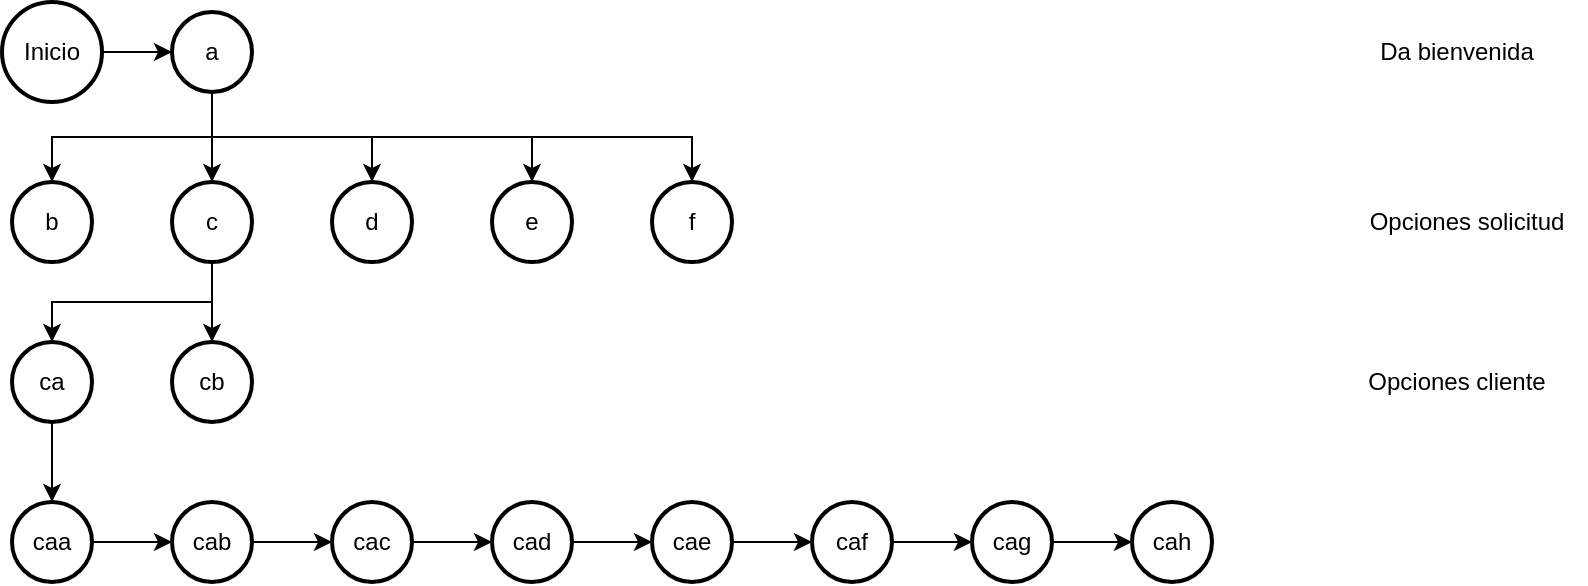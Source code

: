 <mxfile version="24.2.0" type="github">
  <diagram id="C5RBs43oDa-KdzZeNtuy" name="Page-1">
    <mxGraphModel dx="954" dy="600" grid="1" gridSize="10" guides="1" tooltips="1" connect="1" arrows="1" fold="1" page="1" pageScale="1" pageWidth="827" pageHeight="1169" math="0" shadow="0">
      <root>
        <mxCell id="WIyWlLk6GJQsqaUBKTNV-0" />
        <mxCell id="WIyWlLk6GJQsqaUBKTNV-1" parent="WIyWlLk6GJQsqaUBKTNV-0" />
        <mxCell id="XPlNvmz4ujAnJQ8aag3b-0" value="Inicio" style="strokeWidth=2;html=1;shape=mxgraph.flowchart.start_2;whiteSpace=wrap;" vertex="1" parent="WIyWlLk6GJQsqaUBKTNV-1">
          <mxGeometry x="35" y="30" width="50" height="50" as="geometry" />
        </mxCell>
        <mxCell id="XPlNvmz4ujAnJQ8aag3b-1" value="b" style="strokeWidth=2;html=1;shape=mxgraph.flowchart.start_2;whiteSpace=wrap;" vertex="1" parent="WIyWlLk6GJQsqaUBKTNV-1">
          <mxGeometry x="40" y="120" width="40" height="40" as="geometry" />
        </mxCell>
        <mxCell id="XPlNvmz4ujAnJQ8aag3b-7" value="Opciones solicitud" style="text;html=1;align=center;verticalAlign=middle;resizable=0;points=[];autosize=1;strokeColor=none;fillColor=none;" vertex="1" parent="WIyWlLk6GJQsqaUBKTNV-1">
          <mxGeometry x="707" y="125" width="120" height="30" as="geometry" />
        </mxCell>
        <mxCell id="XPlNvmz4ujAnJQ8aag3b-8" value="c" style="strokeWidth=2;html=1;shape=mxgraph.flowchart.start_2;whiteSpace=wrap;" vertex="1" parent="WIyWlLk6GJQsqaUBKTNV-1">
          <mxGeometry x="120" y="120" width="40" height="40" as="geometry" />
        </mxCell>
        <mxCell id="XPlNvmz4ujAnJQ8aag3b-9" value="d" style="strokeWidth=2;html=1;shape=mxgraph.flowchart.start_2;whiteSpace=wrap;" vertex="1" parent="WIyWlLk6GJQsqaUBKTNV-1">
          <mxGeometry x="200" y="120" width="40" height="40" as="geometry" />
        </mxCell>
        <mxCell id="XPlNvmz4ujAnJQ8aag3b-10" value="e" style="strokeWidth=2;html=1;shape=mxgraph.flowchart.start_2;whiteSpace=wrap;" vertex="1" parent="WIyWlLk6GJQsqaUBKTNV-1">
          <mxGeometry x="280" y="120" width="40" height="40" as="geometry" />
        </mxCell>
        <mxCell id="XPlNvmz4ujAnJQ8aag3b-11" value="f" style="strokeWidth=2;html=1;shape=mxgraph.flowchart.start_2;whiteSpace=wrap;" vertex="1" parent="WIyWlLk6GJQsqaUBKTNV-1">
          <mxGeometry x="360" y="120" width="40" height="40" as="geometry" />
        </mxCell>
        <mxCell id="XPlNvmz4ujAnJQ8aag3b-17" value="ca" style="strokeWidth=2;html=1;shape=mxgraph.flowchart.start_2;whiteSpace=wrap;" vertex="1" parent="WIyWlLk6GJQsqaUBKTNV-1">
          <mxGeometry x="40" y="200" width="40" height="40" as="geometry" />
        </mxCell>
        <mxCell id="XPlNvmz4ujAnJQ8aag3b-18" value="cb" style="strokeWidth=2;html=1;shape=mxgraph.flowchart.start_2;whiteSpace=wrap;" vertex="1" parent="WIyWlLk6GJQsqaUBKTNV-1">
          <mxGeometry x="120" y="200" width="40" height="40" as="geometry" />
        </mxCell>
        <mxCell id="XPlNvmz4ujAnJQ8aag3b-19" value="Opciones cliente" style="text;html=1;align=center;verticalAlign=middle;resizable=0;points=[];autosize=1;strokeColor=none;fillColor=none;" vertex="1" parent="WIyWlLk6GJQsqaUBKTNV-1">
          <mxGeometry x="707" y="205" width="110" height="30" as="geometry" />
        </mxCell>
        <mxCell id="XPlNvmz4ujAnJQ8aag3b-20" style="edgeStyle=orthogonalEdgeStyle;rounded=0;orthogonalLoop=1;jettySize=auto;html=1;exitX=0.5;exitY=1;exitDx=0;exitDy=0;exitPerimeter=0;entryX=0.5;entryY=0;entryDx=0;entryDy=0;entryPerimeter=0;" edge="1" parent="WIyWlLk6GJQsqaUBKTNV-1" source="XPlNvmz4ujAnJQ8aag3b-8" target="XPlNvmz4ujAnJQ8aag3b-17">
          <mxGeometry relative="1" as="geometry" />
        </mxCell>
        <mxCell id="XPlNvmz4ujAnJQ8aag3b-21" style="edgeStyle=orthogonalEdgeStyle;rounded=0;orthogonalLoop=1;jettySize=auto;html=1;exitX=0.5;exitY=1;exitDx=0;exitDy=0;exitPerimeter=0;entryX=0.5;entryY=0;entryDx=0;entryDy=0;entryPerimeter=0;" edge="1" parent="WIyWlLk6GJQsqaUBKTNV-1" source="XPlNvmz4ujAnJQ8aag3b-8" target="XPlNvmz4ujAnJQ8aag3b-18">
          <mxGeometry relative="1" as="geometry" />
        </mxCell>
        <mxCell id="XPlNvmz4ujAnJQ8aag3b-22" value="a" style="strokeWidth=2;html=1;shape=mxgraph.flowchart.start_2;whiteSpace=wrap;" vertex="1" parent="WIyWlLk6GJQsqaUBKTNV-1">
          <mxGeometry x="120" y="35" width="40" height="40" as="geometry" />
        </mxCell>
        <mxCell id="XPlNvmz4ujAnJQ8aag3b-23" style="edgeStyle=orthogonalEdgeStyle;rounded=0;orthogonalLoop=1;jettySize=auto;html=1;exitX=0.5;exitY=1;exitDx=0;exitDy=0;exitPerimeter=0;entryX=0.5;entryY=0;entryDx=0;entryDy=0;entryPerimeter=0;" edge="1" parent="WIyWlLk6GJQsqaUBKTNV-1" source="XPlNvmz4ujAnJQ8aag3b-22" target="XPlNvmz4ujAnJQ8aag3b-1">
          <mxGeometry relative="1" as="geometry" />
        </mxCell>
        <mxCell id="XPlNvmz4ujAnJQ8aag3b-24" style="edgeStyle=orthogonalEdgeStyle;rounded=0;orthogonalLoop=1;jettySize=auto;html=1;exitX=0.5;exitY=1;exitDx=0;exitDy=0;exitPerimeter=0;entryX=0.5;entryY=0;entryDx=0;entryDy=0;entryPerimeter=0;" edge="1" parent="WIyWlLk6GJQsqaUBKTNV-1" source="XPlNvmz4ujAnJQ8aag3b-22" target="XPlNvmz4ujAnJQ8aag3b-8">
          <mxGeometry relative="1" as="geometry" />
        </mxCell>
        <mxCell id="XPlNvmz4ujAnJQ8aag3b-25" style="edgeStyle=orthogonalEdgeStyle;rounded=0;orthogonalLoop=1;jettySize=auto;html=1;exitX=0.5;exitY=1;exitDx=0;exitDy=0;exitPerimeter=0;entryX=0.5;entryY=0;entryDx=0;entryDy=0;entryPerimeter=0;" edge="1" parent="WIyWlLk6GJQsqaUBKTNV-1" source="XPlNvmz4ujAnJQ8aag3b-22" target="XPlNvmz4ujAnJQ8aag3b-11">
          <mxGeometry relative="1" as="geometry" />
        </mxCell>
        <mxCell id="XPlNvmz4ujAnJQ8aag3b-26" value="Da bienvenida" style="text;html=1;align=center;verticalAlign=middle;resizable=0;points=[];autosize=1;strokeColor=none;fillColor=none;" vertex="1" parent="WIyWlLk6GJQsqaUBKTNV-1">
          <mxGeometry x="712" y="40" width="100" height="30" as="geometry" />
        </mxCell>
        <mxCell id="XPlNvmz4ujAnJQ8aag3b-27" style="edgeStyle=orthogonalEdgeStyle;rounded=0;orthogonalLoop=1;jettySize=auto;html=1;exitX=1;exitY=0.5;exitDx=0;exitDy=0;exitPerimeter=0;entryX=0;entryY=0.5;entryDx=0;entryDy=0;entryPerimeter=0;" edge="1" parent="WIyWlLk6GJQsqaUBKTNV-1" source="XPlNvmz4ujAnJQ8aag3b-0" target="XPlNvmz4ujAnJQ8aag3b-22">
          <mxGeometry relative="1" as="geometry" />
        </mxCell>
        <mxCell id="XPlNvmz4ujAnJQ8aag3b-28" style="edgeStyle=orthogonalEdgeStyle;rounded=0;orthogonalLoop=1;jettySize=auto;html=1;exitX=0.5;exitY=1;exitDx=0;exitDy=0;exitPerimeter=0;entryX=0.5;entryY=0;entryDx=0;entryDy=0;entryPerimeter=0;" edge="1" parent="WIyWlLk6GJQsqaUBKTNV-1" source="XPlNvmz4ujAnJQ8aag3b-22" target="XPlNvmz4ujAnJQ8aag3b-9">
          <mxGeometry relative="1" as="geometry" />
        </mxCell>
        <mxCell id="XPlNvmz4ujAnJQ8aag3b-29" style="edgeStyle=orthogonalEdgeStyle;rounded=0;orthogonalLoop=1;jettySize=auto;html=1;exitX=0.5;exitY=1;exitDx=0;exitDy=0;exitPerimeter=0;entryX=0.5;entryY=0;entryDx=0;entryDy=0;entryPerimeter=0;" edge="1" parent="WIyWlLk6GJQsqaUBKTNV-1" source="XPlNvmz4ujAnJQ8aag3b-22" target="XPlNvmz4ujAnJQ8aag3b-10">
          <mxGeometry relative="1" as="geometry" />
        </mxCell>
        <mxCell id="XPlNvmz4ujAnJQ8aag3b-30" value="caa" style="strokeWidth=2;html=1;shape=mxgraph.flowchart.start_2;whiteSpace=wrap;" vertex="1" parent="WIyWlLk6GJQsqaUBKTNV-1">
          <mxGeometry x="40" y="280" width="40" height="40" as="geometry" />
        </mxCell>
        <mxCell id="XPlNvmz4ujAnJQ8aag3b-31" value="cab" style="strokeWidth=2;html=1;shape=mxgraph.flowchart.start_2;whiteSpace=wrap;" vertex="1" parent="WIyWlLk6GJQsqaUBKTNV-1">
          <mxGeometry x="120" y="280" width="40" height="40" as="geometry" />
        </mxCell>
        <mxCell id="XPlNvmz4ujAnJQ8aag3b-32" value="cac" style="strokeWidth=2;html=1;shape=mxgraph.flowchart.start_2;whiteSpace=wrap;" vertex="1" parent="WIyWlLk6GJQsqaUBKTNV-1">
          <mxGeometry x="200" y="280" width="40" height="40" as="geometry" />
        </mxCell>
        <mxCell id="XPlNvmz4ujAnJQ8aag3b-33" value="cad" style="strokeWidth=2;html=1;shape=mxgraph.flowchart.start_2;whiteSpace=wrap;" vertex="1" parent="WIyWlLk6GJQsqaUBKTNV-1">
          <mxGeometry x="280" y="280" width="40" height="40" as="geometry" />
        </mxCell>
        <mxCell id="XPlNvmz4ujAnJQ8aag3b-34" style="edgeStyle=orthogonalEdgeStyle;rounded=0;orthogonalLoop=1;jettySize=auto;html=1;exitX=0.5;exitY=1;exitDx=0;exitDy=0;exitPerimeter=0;entryX=0.5;entryY=0;entryDx=0;entryDy=0;entryPerimeter=0;" edge="1" parent="WIyWlLk6GJQsqaUBKTNV-1" source="XPlNvmz4ujAnJQ8aag3b-17" target="XPlNvmz4ujAnJQ8aag3b-30">
          <mxGeometry relative="1" as="geometry" />
        </mxCell>
        <mxCell id="XPlNvmz4ujAnJQ8aag3b-35" style="edgeStyle=orthogonalEdgeStyle;rounded=0;orthogonalLoop=1;jettySize=auto;html=1;exitX=1;exitY=0.5;exitDx=0;exitDy=0;exitPerimeter=0;entryX=0;entryY=0.5;entryDx=0;entryDy=0;entryPerimeter=0;" edge="1" parent="WIyWlLk6GJQsqaUBKTNV-1" source="XPlNvmz4ujAnJQ8aag3b-30" target="XPlNvmz4ujAnJQ8aag3b-31">
          <mxGeometry relative="1" as="geometry" />
        </mxCell>
        <mxCell id="XPlNvmz4ujAnJQ8aag3b-36" style="edgeStyle=orthogonalEdgeStyle;rounded=0;orthogonalLoop=1;jettySize=auto;html=1;exitX=1;exitY=0.5;exitDx=0;exitDy=0;exitPerimeter=0;entryX=0;entryY=0.5;entryDx=0;entryDy=0;entryPerimeter=0;" edge="1" parent="WIyWlLk6GJQsqaUBKTNV-1" source="XPlNvmz4ujAnJQ8aag3b-31" target="XPlNvmz4ujAnJQ8aag3b-32">
          <mxGeometry relative="1" as="geometry" />
        </mxCell>
        <mxCell id="XPlNvmz4ujAnJQ8aag3b-37" style="edgeStyle=orthogonalEdgeStyle;rounded=0;orthogonalLoop=1;jettySize=auto;html=1;exitX=1;exitY=0.5;exitDx=0;exitDy=0;exitPerimeter=0;entryX=0;entryY=0.5;entryDx=0;entryDy=0;entryPerimeter=0;" edge="1" parent="WIyWlLk6GJQsqaUBKTNV-1" source="XPlNvmz4ujAnJQ8aag3b-32" target="XPlNvmz4ujAnJQ8aag3b-33">
          <mxGeometry relative="1" as="geometry" />
        </mxCell>
        <mxCell id="XPlNvmz4ujAnJQ8aag3b-38" value="cae" style="strokeWidth=2;html=1;shape=mxgraph.flowchart.start_2;whiteSpace=wrap;" vertex="1" parent="WIyWlLk6GJQsqaUBKTNV-1">
          <mxGeometry x="360" y="280" width="40" height="40" as="geometry" />
        </mxCell>
        <mxCell id="XPlNvmz4ujAnJQ8aag3b-39" style="edgeStyle=orthogonalEdgeStyle;rounded=0;orthogonalLoop=1;jettySize=auto;html=1;exitX=1;exitY=0.5;exitDx=0;exitDy=0;exitPerimeter=0;entryX=0;entryY=0.5;entryDx=0;entryDy=0;entryPerimeter=0;" edge="1" parent="WIyWlLk6GJQsqaUBKTNV-1" source="XPlNvmz4ujAnJQ8aag3b-33" target="XPlNvmz4ujAnJQ8aag3b-38">
          <mxGeometry relative="1" as="geometry" />
        </mxCell>
        <mxCell id="XPlNvmz4ujAnJQ8aag3b-40" value="caf" style="strokeWidth=2;html=1;shape=mxgraph.flowchart.start_2;whiteSpace=wrap;" vertex="1" parent="WIyWlLk6GJQsqaUBKTNV-1">
          <mxGeometry x="440" y="280" width="40" height="40" as="geometry" />
        </mxCell>
        <mxCell id="XPlNvmz4ujAnJQ8aag3b-41" value="cag" style="strokeWidth=2;html=1;shape=mxgraph.flowchart.start_2;whiteSpace=wrap;" vertex="1" parent="WIyWlLk6GJQsqaUBKTNV-1">
          <mxGeometry x="520" y="280" width="40" height="40" as="geometry" />
        </mxCell>
        <mxCell id="XPlNvmz4ujAnJQ8aag3b-42" style="edgeStyle=orthogonalEdgeStyle;rounded=0;orthogonalLoop=1;jettySize=auto;html=1;exitX=1;exitY=0.5;exitDx=0;exitDy=0;exitPerimeter=0;entryX=0;entryY=0.5;entryDx=0;entryDy=0;entryPerimeter=0;" edge="1" parent="WIyWlLk6GJQsqaUBKTNV-1" source="XPlNvmz4ujAnJQ8aag3b-38" target="XPlNvmz4ujAnJQ8aag3b-40">
          <mxGeometry relative="1" as="geometry" />
        </mxCell>
        <mxCell id="XPlNvmz4ujAnJQ8aag3b-43" style="edgeStyle=orthogonalEdgeStyle;rounded=0;orthogonalLoop=1;jettySize=auto;html=1;exitX=1;exitY=0.5;exitDx=0;exitDy=0;exitPerimeter=0;entryX=0;entryY=0.5;entryDx=0;entryDy=0;entryPerimeter=0;" edge="1" parent="WIyWlLk6GJQsqaUBKTNV-1" source="XPlNvmz4ujAnJQ8aag3b-40" target="XPlNvmz4ujAnJQ8aag3b-41">
          <mxGeometry relative="1" as="geometry" />
        </mxCell>
        <mxCell id="XPlNvmz4ujAnJQ8aag3b-44" value="cah" style="strokeWidth=2;html=1;shape=mxgraph.flowchart.start_2;whiteSpace=wrap;" vertex="1" parent="WIyWlLk6GJQsqaUBKTNV-1">
          <mxGeometry x="600" y="280" width="40" height="40" as="geometry" />
        </mxCell>
        <mxCell id="XPlNvmz4ujAnJQ8aag3b-45" style="edgeStyle=orthogonalEdgeStyle;rounded=0;orthogonalLoop=1;jettySize=auto;html=1;exitX=1;exitY=0.5;exitDx=0;exitDy=0;exitPerimeter=0;entryX=0;entryY=0.5;entryDx=0;entryDy=0;entryPerimeter=0;" edge="1" parent="WIyWlLk6GJQsqaUBKTNV-1" source="XPlNvmz4ujAnJQ8aag3b-41" target="XPlNvmz4ujAnJQ8aag3b-44">
          <mxGeometry relative="1" as="geometry" />
        </mxCell>
      </root>
    </mxGraphModel>
  </diagram>
</mxfile>

